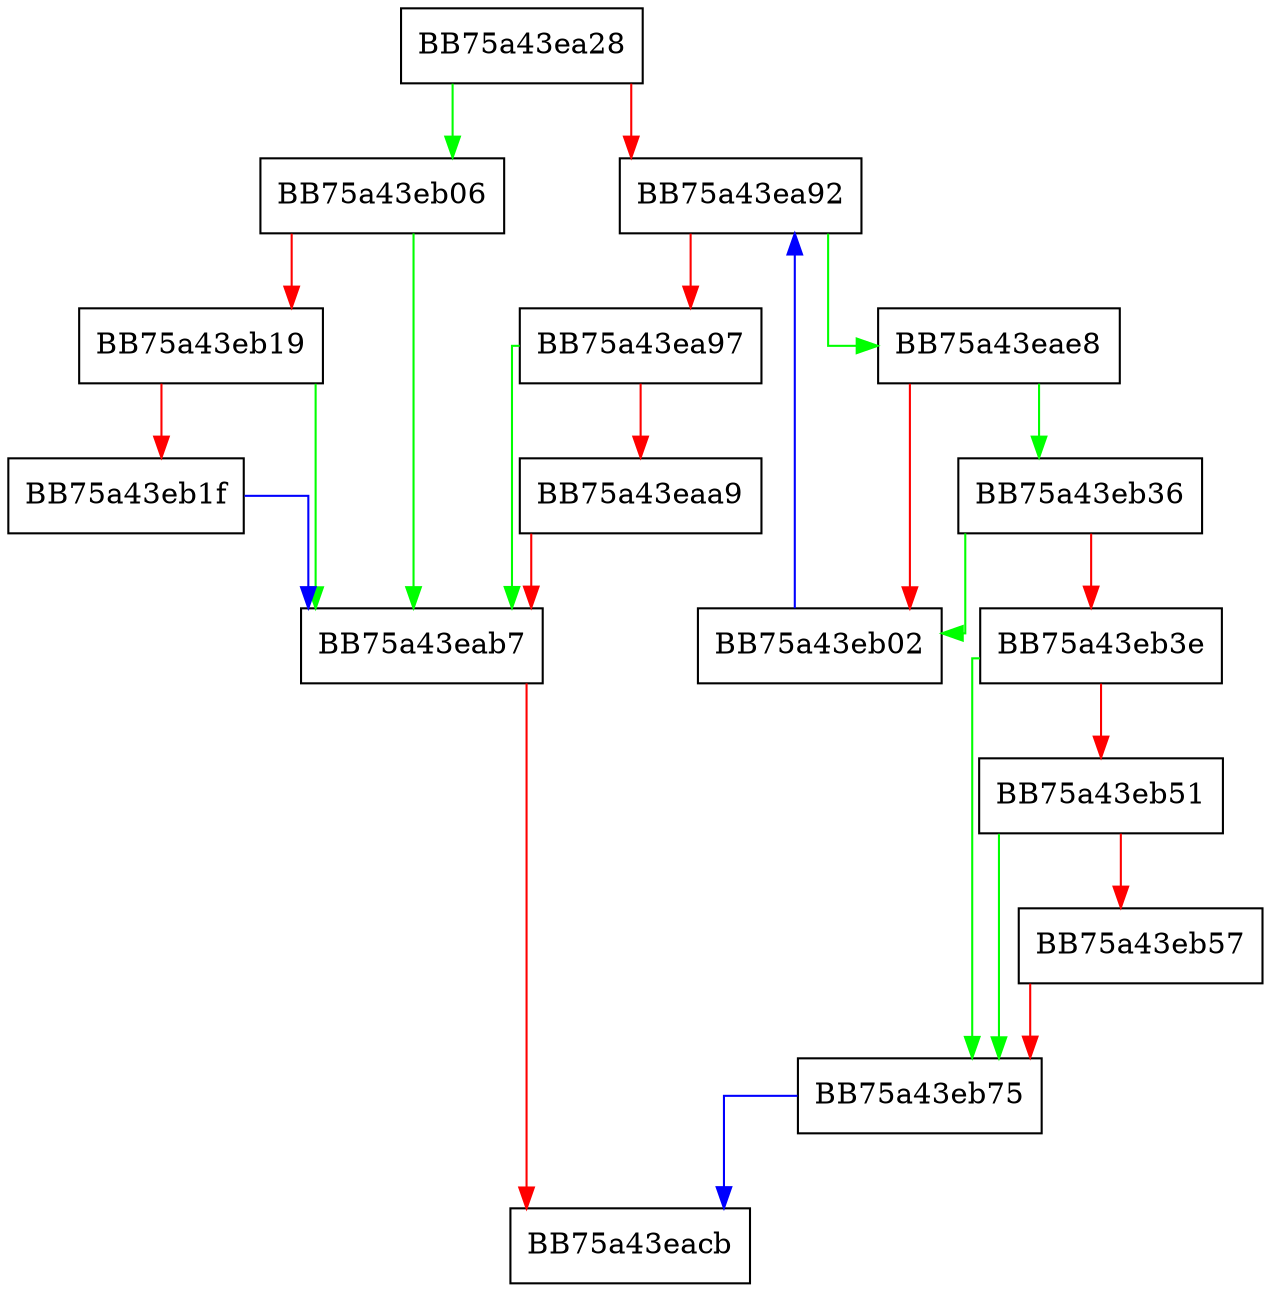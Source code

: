 digraph ApplyEnvrWin32Filter {
  node [shape="box"];
  graph [splines=ortho];
  BB75a43ea28 -> BB75a43eb06 [color="green"];
  BB75a43ea28 -> BB75a43ea92 [color="red"];
  BB75a43ea92 -> BB75a43eae8 [color="green"];
  BB75a43ea92 -> BB75a43ea97 [color="red"];
  BB75a43ea97 -> BB75a43eab7 [color="green"];
  BB75a43ea97 -> BB75a43eaa9 [color="red"];
  BB75a43eaa9 -> BB75a43eab7 [color="red"];
  BB75a43eab7 -> BB75a43eacb [color="red"];
  BB75a43eae8 -> BB75a43eb36 [color="green"];
  BB75a43eae8 -> BB75a43eb02 [color="red"];
  BB75a43eb02 -> BB75a43ea92 [color="blue"];
  BB75a43eb06 -> BB75a43eab7 [color="green"];
  BB75a43eb06 -> BB75a43eb19 [color="red"];
  BB75a43eb19 -> BB75a43eab7 [color="green"];
  BB75a43eb19 -> BB75a43eb1f [color="red"];
  BB75a43eb1f -> BB75a43eab7 [color="blue"];
  BB75a43eb36 -> BB75a43eb02 [color="green"];
  BB75a43eb36 -> BB75a43eb3e [color="red"];
  BB75a43eb3e -> BB75a43eb75 [color="green"];
  BB75a43eb3e -> BB75a43eb51 [color="red"];
  BB75a43eb51 -> BB75a43eb75 [color="green"];
  BB75a43eb51 -> BB75a43eb57 [color="red"];
  BB75a43eb57 -> BB75a43eb75 [color="red"];
  BB75a43eb75 -> BB75a43eacb [color="blue"];
}